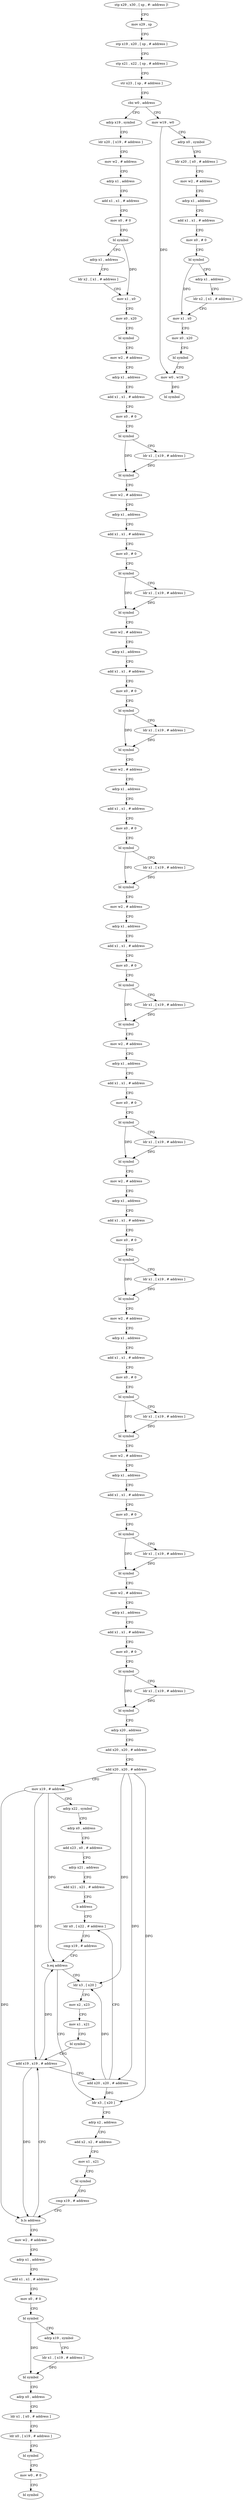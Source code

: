 digraph "func" {
"4230632" [label = "stp x29 , x30 , [ sp , #- address ]!" ]
"4230636" [label = "mov x29 , sp" ]
"4230640" [label = "stp x19 , x20 , [ sp , # address ]" ]
"4230644" [label = "stp x21 , x22 , [ sp , # address ]" ]
"4230648" [label = "str x23 , [ sp , # address ]" ]
"4230652" [label = "cbz w0 , address" ]
"4230716" [label = "adrp x19 , symbol" ]
"4230656" [label = "mov w19 , w0" ]
"4230720" [label = "ldr x20 , [ x19 , # address ]" ]
"4230724" [label = "mov w2 , # address" ]
"4230728" [label = "adrp x1 , address" ]
"4230732" [label = "add x1 , x1 , # address" ]
"4230736" [label = "mov x0 , # 0" ]
"4230740" [label = "bl symbol" ]
"4230744" [label = "adrp x1 , address" ]
"4230748" [label = "ldr x2 , [ x1 , # address ]" ]
"4230752" [label = "mov x1 , x0" ]
"4230756" [label = "mov x0 , x20" ]
"4230760" [label = "bl symbol" ]
"4230764" [label = "mov w2 , # address" ]
"4230768" [label = "adrp x1 , address" ]
"4230772" [label = "add x1 , x1 , # address" ]
"4230776" [label = "mov x0 , # 0" ]
"4230780" [label = "bl symbol" ]
"4230784" [label = "ldr x1 , [ x19 , # address ]" ]
"4230788" [label = "bl symbol" ]
"4230792" [label = "mov w2 , # address" ]
"4230796" [label = "adrp x1 , address" ]
"4230800" [label = "add x1 , x1 , # address" ]
"4230804" [label = "mov x0 , # 0" ]
"4230808" [label = "bl symbol" ]
"4230812" [label = "ldr x1 , [ x19 , # address ]" ]
"4230816" [label = "bl symbol" ]
"4230820" [label = "mov w2 , # address" ]
"4230824" [label = "adrp x1 , address" ]
"4230828" [label = "add x1 , x1 , # address" ]
"4230832" [label = "mov x0 , # 0" ]
"4230836" [label = "bl symbol" ]
"4230840" [label = "ldr x1 , [ x19 , # address ]" ]
"4230844" [label = "bl symbol" ]
"4230848" [label = "mov w2 , # address" ]
"4230852" [label = "adrp x1 , address" ]
"4230856" [label = "add x1 , x1 , # address" ]
"4230860" [label = "mov x0 , # 0" ]
"4230864" [label = "bl symbol" ]
"4230868" [label = "ldr x1 , [ x19 , # address ]" ]
"4230872" [label = "bl symbol" ]
"4230876" [label = "mov w2 , # address" ]
"4230880" [label = "adrp x1 , address" ]
"4230884" [label = "add x1 , x1 , # address" ]
"4230888" [label = "mov x0 , # 0" ]
"4230892" [label = "bl symbol" ]
"4230896" [label = "ldr x1 , [ x19 , # address ]" ]
"4230900" [label = "bl symbol" ]
"4230904" [label = "mov w2 , # address" ]
"4230908" [label = "adrp x1 , address" ]
"4230912" [label = "add x1 , x1 , # address" ]
"4230916" [label = "mov x0 , # 0" ]
"4230920" [label = "bl symbol" ]
"4230924" [label = "ldr x1 , [ x19 , # address ]" ]
"4230928" [label = "bl symbol" ]
"4230932" [label = "mov w2 , # address" ]
"4230936" [label = "adrp x1 , address" ]
"4230940" [label = "add x1 , x1 , # address" ]
"4230944" [label = "mov x0 , # 0" ]
"4230948" [label = "bl symbol" ]
"4230952" [label = "ldr x1 , [ x19 , # address ]" ]
"4230956" [label = "bl symbol" ]
"4230960" [label = "mov w2 , # address" ]
"4230964" [label = "adrp x1 , address" ]
"4230968" [label = "add x1 , x1 , # address" ]
"4230972" [label = "mov x0 , # 0" ]
"4230976" [label = "bl symbol" ]
"4230980" [label = "ldr x1 , [ x19 , # address ]" ]
"4230984" [label = "bl symbol" ]
"4230988" [label = "mov w2 , # address" ]
"4230992" [label = "adrp x1 , address" ]
"4230996" [label = "add x1 , x1 , # address" ]
"4231000" [label = "mov x0 , # 0" ]
"4231004" [label = "bl symbol" ]
"4231008" [label = "ldr x1 , [ x19 , # address ]" ]
"4231012" [label = "bl symbol" ]
"4231016" [label = "mov w2 , # address" ]
"4231020" [label = "adrp x1 , address" ]
"4231024" [label = "add x1 , x1 , # address" ]
"4231028" [label = "mov x0 , # 0" ]
"4231032" [label = "bl symbol" ]
"4231036" [label = "ldr x1 , [ x19 , # address ]" ]
"4231040" [label = "bl symbol" ]
"4231044" [label = "adrp x20 , address" ]
"4231048" [label = "add x20 , x20 , # address" ]
"4231052" [label = "add x20 , x20 , # address" ]
"4231056" [label = "mov x19 , # address" ]
"4231060" [label = "adrp x22 , symbol" ]
"4231064" [label = "adrp x0 , address" ]
"4231068" [label = "add x23 , x0 , # address" ]
"4231072" [label = "adrp x21 , address" ]
"4231076" [label = "add x21 , x21 , # address" ]
"4231080" [label = "b address" ]
"4231108" [label = "ldr x0 , [ x22 , # address ]" ]
"4230660" [label = "adrp x0 , symbol" ]
"4230664" [label = "ldr x20 , [ x0 , # address ]" ]
"4230668" [label = "mov w2 , # address" ]
"4230672" [label = "adrp x1 , address" ]
"4230676" [label = "add x1 , x1 , # address" ]
"4230680" [label = "mov x0 , # 0" ]
"4230684" [label = "bl symbol" ]
"4230688" [label = "adrp x1 , address" ]
"4230692" [label = "ldr x2 , [ x1 , # address ]" ]
"4230696" [label = "mov x1 , x0" ]
"4230700" [label = "mov x0 , x20" ]
"4230704" [label = "bl symbol" ]
"4230708" [label = "mov w0 , w19" ]
"4230712" [label = "bl symbol" ]
"4231112" [label = "cmp x19 , # address" ]
"4231116" [label = "b.eq address" ]
"4231084" [label = "ldr x3 , [ x20 ]" ]
"4231120" [label = "ldr x3 , [ x20 ]" ]
"4231088" [label = "mov x2 , x23" ]
"4231092" [label = "mov x1 , x21" ]
"4231096" [label = "bl symbol" ]
"4231100" [label = "add x19 , x19 , # address" ]
"4231124" [label = "adrp x2 , address" ]
"4231128" [label = "add x2 , x2 , # address" ]
"4231132" [label = "mov x1 , x21" ]
"4231136" [label = "bl symbol" ]
"4231140" [label = "cmp x19 , # address" ]
"4231144" [label = "b.ls address" ]
"4231148" [label = "mov w2 , # address" ]
"4231104" [label = "add x20 , x20 , # address" ]
"4231152" [label = "adrp x1 , address" ]
"4231156" [label = "add x1 , x1 , # address" ]
"4231160" [label = "mov x0 , # 0" ]
"4231164" [label = "bl symbol" ]
"4231168" [label = "adrp x19 , symbol" ]
"4231172" [label = "ldr x1 , [ x19 , # address ]" ]
"4231176" [label = "bl symbol" ]
"4231180" [label = "adrp x0 , address" ]
"4231184" [label = "ldr x1 , [ x0 , # address ]" ]
"4231188" [label = "ldr x0 , [ x19 , # address ]" ]
"4231192" [label = "bl symbol" ]
"4231196" [label = "mov w0 , # 0" ]
"4231200" [label = "bl symbol" ]
"4230632" -> "4230636" [ label = "CFG" ]
"4230636" -> "4230640" [ label = "CFG" ]
"4230640" -> "4230644" [ label = "CFG" ]
"4230644" -> "4230648" [ label = "CFG" ]
"4230648" -> "4230652" [ label = "CFG" ]
"4230652" -> "4230716" [ label = "CFG" ]
"4230652" -> "4230656" [ label = "CFG" ]
"4230716" -> "4230720" [ label = "CFG" ]
"4230656" -> "4230660" [ label = "CFG" ]
"4230656" -> "4230708" [ label = "DFG" ]
"4230720" -> "4230724" [ label = "CFG" ]
"4230724" -> "4230728" [ label = "CFG" ]
"4230728" -> "4230732" [ label = "CFG" ]
"4230732" -> "4230736" [ label = "CFG" ]
"4230736" -> "4230740" [ label = "CFG" ]
"4230740" -> "4230744" [ label = "CFG" ]
"4230740" -> "4230752" [ label = "DFG" ]
"4230744" -> "4230748" [ label = "CFG" ]
"4230748" -> "4230752" [ label = "CFG" ]
"4230752" -> "4230756" [ label = "CFG" ]
"4230756" -> "4230760" [ label = "CFG" ]
"4230760" -> "4230764" [ label = "CFG" ]
"4230764" -> "4230768" [ label = "CFG" ]
"4230768" -> "4230772" [ label = "CFG" ]
"4230772" -> "4230776" [ label = "CFG" ]
"4230776" -> "4230780" [ label = "CFG" ]
"4230780" -> "4230784" [ label = "CFG" ]
"4230780" -> "4230788" [ label = "DFG" ]
"4230784" -> "4230788" [ label = "DFG" ]
"4230788" -> "4230792" [ label = "CFG" ]
"4230792" -> "4230796" [ label = "CFG" ]
"4230796" -> "4230800" [ label = "CFG" ]
"4230800" -> "4230804" [ label = "CFG" ]
"4230804" -> "4230808" [ label = "CFG" ]
"4230808" -> "4230812" [ label = "CFG" ]
"4230808" -> "4230816" [ label = "DFG" ]
"4230812" -> "4230816" [ label = "DFG" ]
"4230816" -> "4230820" [ label = "CFG" ]
"4230820" -> "4230824" [ label = "CFG" ]
"4230824" -> "4230828" [ label = "CFG" ]
"4230828" -> "4230832" [ label = "CFG" ]
"4230832" -> "4230836" [ label = "CFG" ]
"4230836" -> "4230840" [ label = "CFG" ]
"4230836" -> "4230844" [ label = "DFG" ]
"4230840" -> "4230844" [ label = "DFG" ]
"4230844" -> "4230848" [ label = "CFG" ]
"4230848" -> "4230852" [ label = "CFG" ]
"4230852" -> "4230856" [ label = "CFG" ]
"4230856" -> "4230860" [ label = "CFG" ]
"4230860" -> "4230864" [ label = "CFG" ]
"4230864" -> "4230868" [ label = "CFG" ]
"4230864" -> "4230872" [ label = "DFG" ]
"4230868" -> "4230872" [ label = "DFG" ]
"4230872" -> "4230876" [ label = "CFG" ]
"4230876" -> "4230880" [ label = "CFG" ]
"4230880" -> "4230884" [ label = "CFG" ]
"4230884" -> "4230888" [ label = "CFG" ]
"4230888" -> "4230892" [ label = "CFG" ]
"4230892" -> "4230896" [ label = "CFG" ]
"4230892" -> "4230900" [ label = "DFG" ]
"4230896" -> "4230900" [ label = "DFG" ]
"4230900" -> "4230904" [ label = "CFG" ]
"4230904" -> "4230908" [ label = "CFG" ]
"4230908" -> "4230912" [ label = "CFG" ]
"4230912" -> "4230916" [ label = "CFG" ]
"4230916" -> "4230920" [ label = "CFG" ]
"4230920" -> "4230924" [ label = "CFG" ]
"4230920" -> "4230928" [ label = "DFG" ]
"4230924" -> "4230928" [ label = "DFG" ]
"4230928" -> "4230932" [ label = "CFG" ]
"4230932" -> "4230936" [ label = "CFG" ]
"4230936" -> "4230940" [ label = "CFG" ]
"4230940" -> "4230944" [ label = "CFG" ]
"4230944" -> "4230948" [ label = "CFG" ]
"4230948" -> "4230952" [ label = "CFG" ]
"4230948" -> "4230956" [ label = "DFG" ]
"4230952" -> "4230956" [ label = "DFG" ]
"4230956" -> "4230960" [ label = "CFG" ]
"4230960" -> "4230964" [ label = "CFG" ]
"4230964" -> "4230968" [ label = "CFG" ]
"4230968" -> "4230972" [ label = "CFG" ]
"4230972" -> "4230976" [ label = "CFG" ]
"4230976" -> "4230980" [ label = "CFG" ]
"4230976" -> "4230984" [ label = "DFG" ]
"4230980" -> "4230984" [ label = "DFG" ]
"4230984" -> "4230988" [ label = "CFG" ]
"4230988" -> "4230992" [ label = "CFG" ]
"4230992" -> "4230996" [ label = "CFG" ]
"4230996" -> "4231000" [ label = "CFG" ]
"4231000" -> "4231004" [ label = "CFG" ]
"4231004" -> "4231008" [ label = "CFG" ]
"4231004" -> "4231012" [ label = "DFG" ]
"4231008" -> "4231012" [ label = "DFG" ]
"4231012" -> "4231016" [ label = "CFG" ]
"4231016" -> "4231020" [ label = "CFG" ]
"4231020" -> "4231024" [ label = "CFG" ]
"4231024" -> "4231028" [ label = "CFG" ]
"4231028" -> "4231032" [ label = "CFG" ]
"4231032" -> "4231036" [ label = "CFG" ]
"4231032" -> "4231040" [ label = "DFG" ]
"4231036" -> "4231040" [ label = "DFG" ]
"4231040" -> "4231044" [ label = "CFG" ]
"4231044" -> "4231048" [ label = "CFG" ]
"4231048" -> "4231052" [ label = "CFG" ]
"4231052" -> "4231056" [ label = "CFG" ]
"4231052" -> "4231084" [ label = "DFG" ]
"4231052" -> "4231120" [ label = "DFG" ]
"4231052" -> "4231104" [ label = "DFG" ]
"4231056" -> "4231060" [ label = "CFG" ]
"4231056" -> "4231116" [ label = "DFG" ]
"4231056" -> "4231144" [ label = "DFG" ]
"4231056" -> "4231100" [ label = "DFG" ]
"4231060" -> "4231064" [ label = "CFG" ]
"4231064" -> "4231068" [ label = "CFG" ]
"4231068" -> "4231072" [ label = "CFG" ]
"4231072" -> "4231076" [ label = "CFG" ]
"4231076" -> "4231080" [ label = "CFG" ]
"4231080" -> "4231108" [ label = "CFG" ]
"4231108" -> "4231112" [ label = "CFG" ]
"4230660" -> "4230664" [ label = "CFG" ]
"4230664" -> "4230668" [ label = "CFG" ]
"4230668" -> "4230672" [ label = "CFG" ]
"4230672" -> "4230676" [ label = "CFG" ]
"4230676" -> "4230680" [ label = "CFG" ]
"4230680" -> "4230684" [ label = "CFG" ]
"4230684" -> "4230688" [ label = "CFG" ]
"4230684" -> "4230696" [ label = "DFG" ]
"4230688" -> "4230692" [ label = "CFG" ]
"4230692" -> "4230696" [ label = "CFG" ]
"4230696" -> "4230700" [ label = "CFG" ]
"4230700" -> "4230704" [ label = "CFG" ]
"4230704" -> "4230708" [ label = "CFG" ]
"4230708" -> "4230712" [ label = "DFG" ]
"4231112" -> "4231116" [ label = "CFG" ]
"4231116" -> "4231084" [ label = "CFG" ]
"4231116" -> "4231120" [ label = "CFG" ]
"4231084" -> "4231088" [ label = "CFG" ]
"4231120" -> "4231124" [ label = "CFG" ]
"4231088" -> "4231092" [ label = "CFG" ]
"4231092" -> "4231096" [ label = "CFG" ]
"4231096" -> "4231100" [ label = "CFG" ]
"4231100" -> "4231104" [ label = "CFG" ]
"4231100" -> "4231116" [ label = "DFG" ]
"4231100" -> "4231144" [ label = "DFG" ]
"4231124" -> "4231128" [ label = "CFG" ]
"4231128" -> "4231132" [ label = "CFG" ]
"4231132" -> "4231136" [ label = "CFG" ]
"4231136" -> "4231140" [ label = "CFG" ]
"4231140" -> "4231144" [ label = "CFG" ]
"4231144" -> "4231100" [ label = "CFG" ]
"4231144" -> "4231148" [ label = "CFG" ]
"4231148" -> "4231152" [ label = "CFG" ]
"4231104" -> "4231108" [ label = "CFG" ]
"4231104" -> "4231084" [ label = "DFG" ]
"4231104" -> "4231120" [ label = "DFG" ]
"4231152" -> "4231156" [ label = "CFG" ]
"4231156" -> "4231160" [ label = "CFG" ]
"4231160" -> "4231164" [ label = "CFG" ]
"4231164" -> "4231168" [ label = "CFG" ]
"4231164" -> "4231176" [ label = "DFG" ]
"4231168" -> "4231172" [ label = "CFG" ]
"4231172" -> "4231176" [ label = "DFG" ]
"4231176" -> "4231180" [ label = "CFG" ]
"4231180" -> "4231184" [ label = "CFG" ]
"4231184" -> "4231188" [ label = "CFG" ]
"4231188" -> "4231192" [ label = "CFG" ]
"4231192" -> "4231196" [ label = "CFG" ]
"4231196" -> "4231200" [ label = "CFG" ]
}
